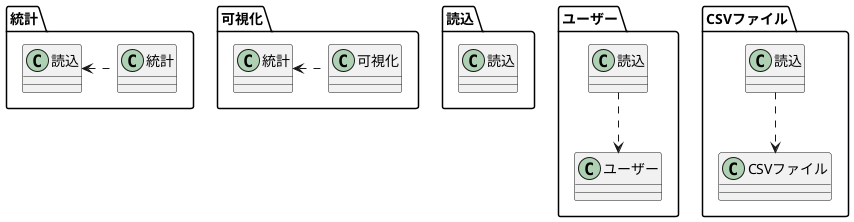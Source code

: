 @startuml

package 読込 {
    class 読込
}

package 統計 {
    class 統計
    読込 <. 統計
}

package 可視化 {
    class 可視化
    統計 <. 可視化
}

package ユーザー {
    class ユーザー
    読込 ..> ユーザー
}

package CSVファイル {
    class CSVファイル
    読込 ..> CSVファイル
}

@enduml